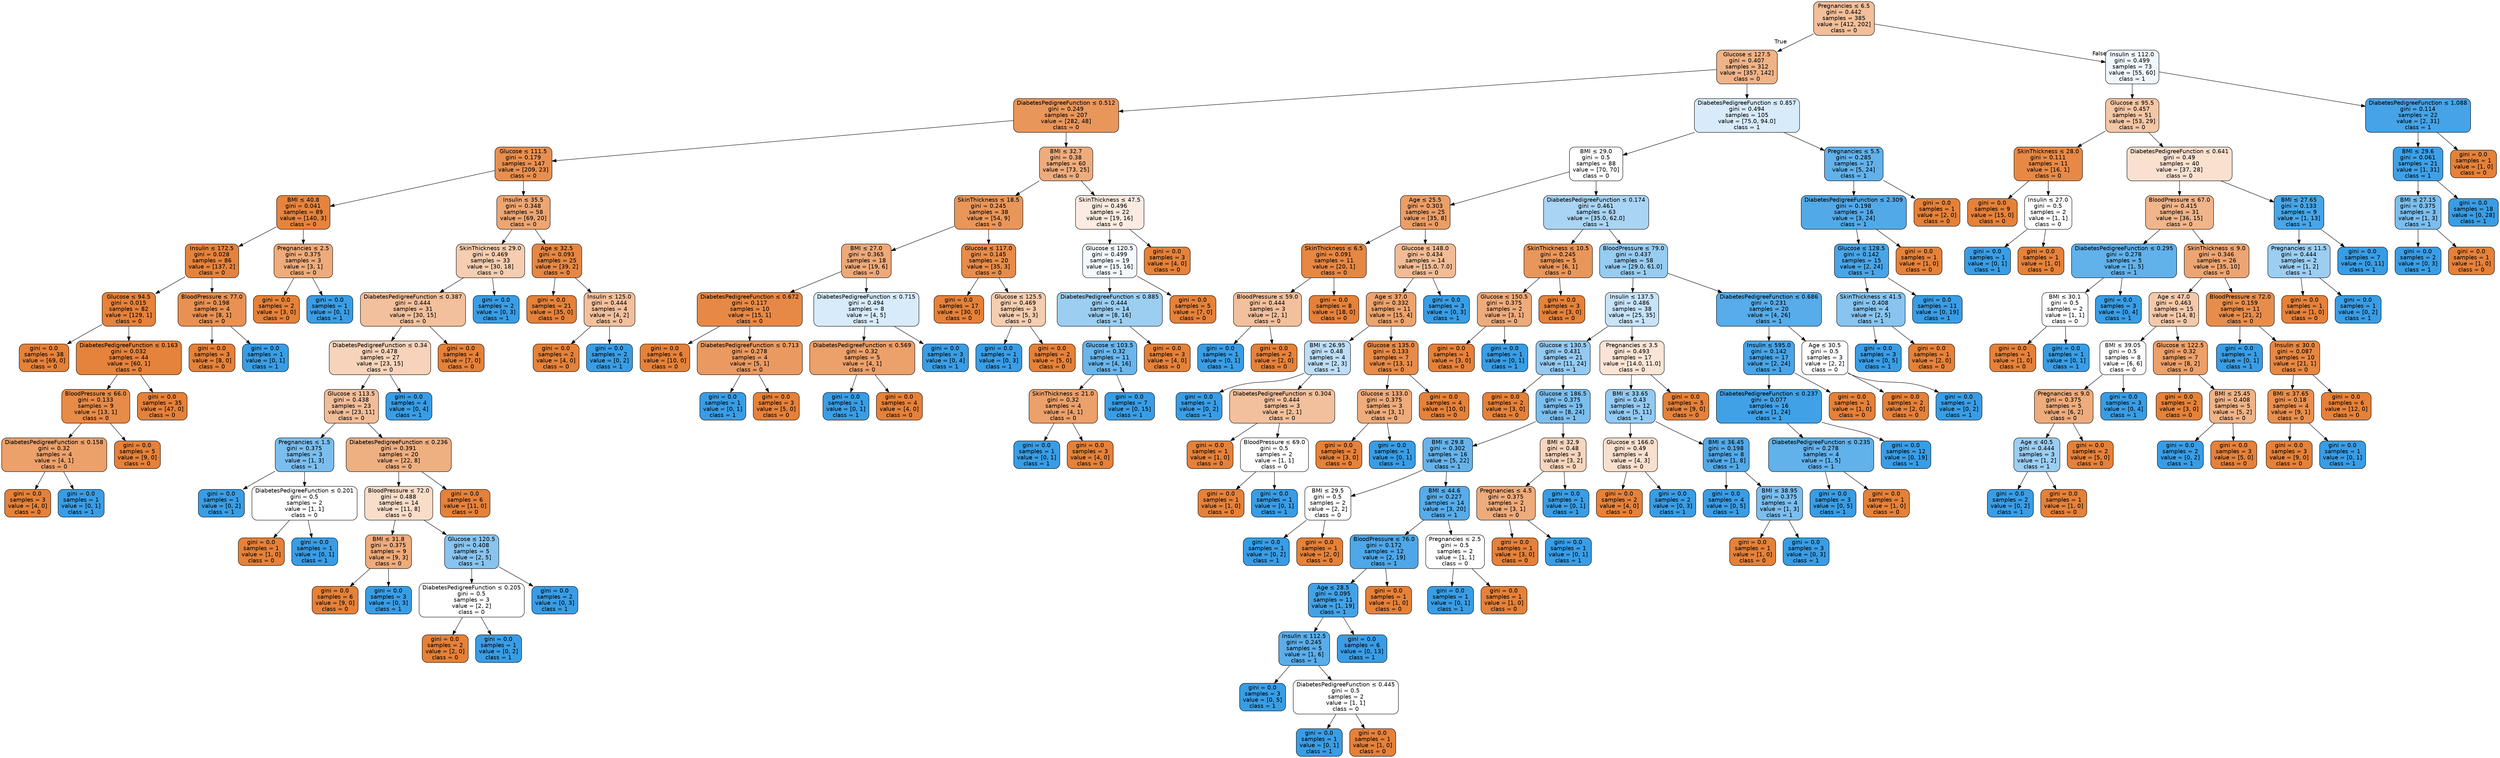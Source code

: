 digraph Tree {
node [shape=box, style="filled, rounded", color="black", fontname="helvetica"] ;
edge [fontname="helvetica"] ;
0 [label=<Pregnancies &le; 6.5<br/>gini = 0.442<br/>samples = 385<br/>value = [412, 202]<br/>class = 0>, fillcolor="#f2bf9a"] ;
1 [label=<Glucose &le; 127.5<br/>gini = 0.407<br/>samples = 312<br/>value = [357, 142]<br/>class = 0>, fillcolor="#efb388"] ;
0 -> 1 [labeldistance=2.5, labelangle=45, headlabel="True"] ;
2 [label=<DiabetesPedigreeFunction &le; 0.512<br/>gini = 0.249<br/>samples = 207<br/>value = [282, 48]<br/>class = 0>, fillcolor="#e9965b"] ;
1 -> 2 ;
3 [label=<Glucose &le; 111.5<br/>gini = 0.179<br/>samples = 147<br/>value = [209, 23]<br/>class = 0>, fillcolor="#e88f4f"] ;
2 -> 3 ;
4 [label=<BMI &le; 40.8<br/>gini = 0.041<br/>samples = 89<br/>value = [140, 3]<br/>class = 0>, fillcolor="#e6843d"] ;
3 -> 4 ;
5 [label=<Insulin &le; 172.5<br/>gini = 0.028<br/>samples = 86<br/>value = [137, 2]<br/>class = 0>, fillcolor="#e5833c"] ;
4 -> 5 ;
6 [label=<Glucose &le; 94.5<br/>gini = 0.015<br/>samples = 82<br/>value = [129, 1]<br/>class = 0>, fillcolor="#e5823b"] ;
5 -> 6 ;
7 [label=<gini = 0.0<br/>samples = 38<br/>value = [69, 0]<br/>class = 0>, fillcolor="#e58139"] ;
6 -> 7 ;
8 [label=<DiabetesPedigreeFunction &le; 0.163<br/>gini = 0.032<br/>samples = 44<br/>value = [60, 1]<br/>class = 0>, fillcolor="#e5833c"] ;
6 -> 8 ;
9 [label=<BloodPressure &le; 66.0<br/>gini = 0.133<br/>samples = 9<br/>value = [13, 1]<br/>class = 0>, fillcolor="#e78b48"] ;
8 -> 9 ;
10 [label=<DiabetesPedigreeFunction &le; 0.158<br/>gini = 0.32<br/>samples = 4<br/>value = [4, 1]<br/>class = 0>, fillcolor="#eca06a"] ;
9 -> 10 ;
11 [label=<gini = 0.0<br/>samples = 3<br/>value = [4, 0]<br/>class = 0>, fillcolor="#e58139"] ;
10 -> 11 ;
12 [label=<gini = 0.0<br/>samples = 1<br/>value = [0, 1]<br/>class = 1>, fillcolor="#399de5"] ;
10 -> 12 ;
13 [label=<gini = 0.0<br/>samples = 5<br/>value = [9, 0]<br/>class = 0>, fillcolor="#e58139"] ;
9 -> 13 ;
14 [label=<gini = 0.0<br/>samples = 35<br/>value = [47, 0]<br/>class = 0>, fillcolor="#e58139"] ;
8 -> 14 ;
15 [label=<BloodPressure &le; 77.0<br/>gini = 0.198<br/>samples = 4<br/>value = [8, 1]<br/>class = 0>, fillcolor="#e89152"] ;
5 -> 15 ;
16 [label=<gini = 0.0<br/>samples = 3<br/>value = [8, 0]<br/>class = 0>, fillcolor="#e58139"] ;
15 -> 16 ;
17 [label=<gini = 0.0<br/>samples = 1<br/>value = [0, 1]<br/>class = 1>, fillcolor="#399de5"] ;
15 -> 17 ;
18 [label=<Pregnancies &le; 2.5<br/>gini = 0.375<br/>samples = 3<br/>value = [3, 1]<br/>class = 0>, fillcolor="#eeab7b"] ;
4 -> 18 ;
19 [label=<gini = 0.0<br/>samples = 2<br/>value = [3, 0]<br/>class = 0>, fillcolor="#e58139"] ;
18 -> 19 ;
20 [label=<gini = 0.0<br/>samples = 1<br/>value = [0, 1]<br/>class = 1>, fillcolor="#399de5"] ;
18 -> 20 ;
21 [label=<Insulin &le; 35.5<br/>gini = 0.348<br/>samples = 58<br/>value = [69, 20]<br/>class = 0>, fillcolor="#eda672"] ;
3 -> 21 ;
22 [label=<SkinThickness &le; 29.0<br/>gini = 0.469<br/>samples = 33<br/>value = [30, 18]<br/>class = 0>, fillcolor="#f5cdb0"] ;
21 -> 22 ;
23 [label=<DiabetesPedigreeFunction &le; 0.387<br/>gini = 0.444<br/>samples = 31<br/>value = [30, 15]<br/>class = 0>, fillcolor="#f2c09c"] ;
22 -> 23 ;
24 [label=<DiabetesPedigreeFunction &le; 0.34<br/>gini = 0.478<br/>samples = 27<br/>value = [23, 15]<br/>class = 0>, fillcolor="#f6d3ba"] ;
23 -> 24 ;
25 [label=<Glucose &le; 113.5<br/>gini = 0.438<br/>samples = 23<br/>value = [23, 11]<br/>class = 0>, fillcolor="#f1bd98"] ;
24 -> 25 ;
26 [label=<Pregnancies &le; 1.5<br/>gini = 0.375<br/>samples = 3<br/>value = [1, 3]<br/>class = 1>, fillcolor="#7bbeee"] ;
25 -> 26 ;
27 [label=<gini = 0.0<br/>samples = 1<br/>value = [0, 2]<br/>class = 1>, fillcolor="#399de5"] ;
26 -> 27 ;
28 [label=<DiabetesPedigreeFunction &le; 0.201<br/>gini = 0.5<br/>samples = 2<br/>value = [1, 1]<br/>class = 0>, fillcolor="#ffffff"] ;
26 -> 28 ;
29 [label=<gini = 0.0<br/>samples = 1<br/>value = [1, 0]<br/>class = 0>, fillcolor="#e58139"] ;
28 -> 29 ;
30 [label=<gini = 0.0<br/>samples = 1<br/>value = [0, 1]<br/>class = 1>, fillcolor="#399de5"] ;
28 -> 30 ;
31 [label=<DiabetesPedigreeFunction &le; 0.236<br/>gini = 0.391<br/>samples = 20<br/>value = [22, 8]<br/>class = 0>, fillcolor="#eeaf81"] ;
25 -> 31 ;
32 [label=<BloodPressure &le; 72.0<br/>gini = 0.488<br/>samples = 14<br/>value = [11, 8]<br/>class = 0>, fillcolor="#f8ddc9"] ;
31 -> 32 ;
33 [label=<BMI &le; 31.8<br/>gini = 0.375<br/>samples = 9<br/>value = [9, 3]<br/>class = 0>, fillcolor="#eeab7b"] ;
32 -> 33 ;
34 [label=<gini = 0.0<br/>samples = 6<br/>value = [9, 0]<br/>class = 0>, fillcolor="#e58139"] ;
33 -> 34 ;
35 [label=<gini = 0.0<br/>samples = 3<br/>value = [0, 3]<br/>class = 1>, fillcolor="#399de5"] ;
33 -> 35 ;
36 [label=<Glucose &le; 120.5<br/>gini = 0.408<br/>samples = 5<br/>value = [2, 5]<br/>class = 1>, fillcolor="#88c4ef"] ;
32 -> 36 ;
37 [label=<DiabetesPedigreeFunction &le; 0.205<br/>gini = 0.5<br/>samples = 3<br/>value = [2, 2]<br/>class = 0>, fillcolor="#ffffff"] ;
36 -> 37 ;
38 [label=<gini = 0.0<br/>samples = 2<br/>value = [2, 0]<br/>class = 0>, fillcolor="#e58139"] ;
37 -> 38 ;
39 [label=<gini = 0.0<br/>samples = 1<br/>value = [0, 2]<br/>class = 1>, fillcolor="#399de5"] ;
37 -> 39 ;
40 [label=<gini = 0.0<br/>samples = 2<br/>value = [0, 3]<br/>class = 1>, fillcolor="#399de5"] ;
36 -> 40 ;
41 [label=<gini = 0.0<br/>samples = 6<br/>value = [11, 0]<br/>class = 0>, fillcolor="#e58139"] ;
31 -> 41 ;
42 [label=<gini = 0.0<br/>samples = 4<br/>value = [0, 4]<br/>class = 1>, fillcolor="#399de5"] ;
24 -> 42 ;
43 [label=<gini = 0.0<br/>samples = 4<br/>value = [7, 0]<br/>class = 0>, fillcolor="#e58139"] ;
23 -> 43 ;
44 [label=<gini = 0.0<br/>samples = 2<br/>value = [0, 3]<br/>class = 1>, fillcolor="#399de5"] ;
22 -> 44 ;
45 [label=<Age &le; 32.5<br/>gini = 0.093<br/>samples = 25<br/>value = [39, 2]<br/>class = 0>, fillcolor="#e68743"] ;
21 -> 45 ;
46 [label=<gini = 0.0<br/>samples = 21<br/>value = [35, 0]<br/>class = 0>, fillcolor="#e58139"] ;
45 -> 46 ;
47 [label=<Insulin &le; 125.0<br/>gini = 0.444<br/>samples = 4<br/>value = [4, 2]<br/>class = 0>, fillcolor="#f2c09c"] ;
45 -> 47 ;
48 [label=<gini = 0.0<br/>samples = 2<br/>value = [4, 0]<br/>class = 0>, fillcolor="#e58139"] ;
47 -> 48 ;
49 [label=<gini = 0.0<br/>samples = 2<br/>value = [0, 2]<br/>class = 1>, fillcolor="#399de5"] ;
47 -> 49 ;
50 [label=<BMI &le; 32.7<br/>gini = 0.38<br/>samples = 60<br/>value = [73, 25]<br/>class = 0>, fillcolor="#eeac7d"] ;
2 -> 50 ;
51 [label=<SkinThickness &le; 18.5<br/>gini = 0.245<br/>samples = 38<br/>value = [54, 9]<br/>class = 0>, fillcolor="#e9965a"] ;
50 -> 51 ;
52 [label=<BMI &le; 27.0<br/>gini = 0.365<br/>samples = 18<br/>value = [19, 6]<br/>class = 0>, fillcolor="#eda978"] ;
51 -> 52 ;
53 [label=<DiabetesPedigreeFunction &le; 0.672<br/>gini = 0.117<br/>samples = 10<br/>value = [15, 1]<br/>class = 0>, fillcolor="#e78946"] ;
52 -> 53 ;
54 [label=<gini = 0.0<br/>samples = 6<br/>value = [10, 0]<br/>class = 0>, fillcolor="#e58139"] ;
53 -> 54 ;
55 [label=<DiabetesPedigreeFunction &le; 0.713<br/>gini = 0.278<br/>samples = 4<br/>value = [5, 1]<br/>class = 0>, fillcolor="#ea9a61"] ;
53 -> 55 ;
56 [label=<gini = 0.0<br/>samples = 1<br/>value = [0, 1]<br/>class = 1>, fillcolor="#399de5"] ;
55 -> 56 ;
57 [label=<gini = 0.0<br/>samples = 3<br/>value = [5, 0]<br/>class = 0>, fillcolor="#e58139"] ;
55 -> 57 ;
58 [label=<DiabetesPedigreeFunction &le; 0.715<br/>gini = 0.494<br/>samples = 8<br/>value = [4, 5]<br/>class = 1>, fillcolor="#d7ebfa"] ;
52 -> 58 ;
59 [label=<DiabetesPedigreeFunction &le; 0.569<br/>gini = 0.32<br/>samples = 5<br/>value = [4, 1]<br/>class = 0>, fillcolor="#eca06a"] ;
58 -> 59 ;
60 [label=<gini = 0.0<br/>samples = 1<br/>value = [0, 1]<br/>class = 1>, fillcolor="#399de5"] ;
59 -> 60 ;
61 [label=<gini = 0.0<br/>samples = 4<br/>value = [4, 0]<br/>class = 0>, fillcolor="#e58139"] ;
59 -> 61 ;
62 [label=<gini = 0.0<br/>samples = 3<br/>value = [0, 4]<br/>class = 1>, fillcolor="#399de5"] ;
58 -> 62 ;
63 [label=<Glucose &le; 117.0<br/>gini = 0.145<br/>samples = 20<br/>value = [35, 3]<br/>class = 0>, fillcolor="#e78c4a"] ;
51 -> 63 ;
64 [label=<gini = 0.0<br/>samples = 17<br/>value = [30, 0]<br/>class = 0>, fillcolor="#e58139"] ;
63 -> 64 ;
65 [label=<Glucose &le; 125.5<br/>gini = 0.469<br/>samples = 3<br/>value = [5, 3]<br/>class = 0>, fillcolor="#f5cdb0"] ;
63 -> 65 ;
66 [label=<gini = 0.0<br/>samples = 1<br/>value = [0, 3]<br/>class = 1>, fillcolor="#399de5"] ;
65 -> 66 ;
67 [label=<gini = 0.0<br/>samples = 2<br/>value = [5, 0]<br/>class = 0>, fillcolor="#e58139"] ;
65 -> 67 ;
68 [label=<SkinThickness &le; 47.5<br/>gini = 0.496<br/>samples = 22<br/>value = [19, 16]<br/>class = 0>, fillcolor="#fbebe0"] ;
50 -> 68 ;
69 [label=<Glucose &le; 120.5<br/>gini = 0.499<br/>samples = 19<br/>value = [15, 16]<br/>class = 1>, fillcolor="#f3f9fd"] ;
68 -> 69 ;
70 [label=<DiabetesPedigreeFunction &le; 0.885<br/>gini = 0.444<br/>samples = 14<br/>value = [8, 16]<br/>class = 1>, fillcolor="#9ccef2"] ;
69 -> 70 ;
71 [label=<Glucose &le; 103.5<br/>gini = 0.32<br/>samples = 11<br/>value = [4, 16]<br/>class = 1>, fillcolor="#6ab6ec"] ;
70 -> 71 ;
72 [label=<SkinThickness &le; 21.0<br/>gini = 0.32<br/>samples = 4<br/>value = [4, 1]<br/>class = 0>, fillcolor="#eca06a"] ;
71 -> 72 ;
73 [label=<gini = 0.0<br/>samples = 1<br/>value = [0, 1]<br/>class = 1>, fillcolor="#399de5"] ;
72 -> 73 ;
74 [label=<gini = 0.0<br/>samples = 3<br/>value = [4, 0]<br/>class = 0>, fillcolor="#e58139"] ;
72 -> 74 ;
75 [label=<gini = 0.0<br/>samples = 7<br/>value = [0, 15]<br/>class = 1>, fillcolor="#399de5"] ;
71 -> 75 ;
76 [label=<gini = 0.0<br/>samples = 3<br/>value = [4, 0]<br/>class = 0>, fillcolor="#e58139"] ;
70 -> 76 ;
77 [label=<gini = 0.0<br/>samples = 5<br/>value = [7, 0]<br/>class = 0>, fillcolor="#e58139"] ;
69 -> 77 ;
78 [label=<gini = 0.0<br/>samples = 3<br/>value = [4, 0]<br/>class = 0>, fillcolor="#e58139"] ;
68 -> 78 ;
79 [label=<DiabetesPedigreeFunction &le; 0.857<br/>gini = 0.494<br/>samples = 105<br/>value = [75.0, 94.0]<br/>class = 1>, fillcolor="#d7ebfa"] ;
1 -> 79 ;
80 [label=<BMI &le; 29.0<br/>gini = 0.5<br/>samples = 88<br/>value = [70, 70]<br/>class = 0>, fillcolor="#ffffff"] ;
79 -> 80 ;
81 [label=<Age &le; 25.5<br/>gini = 0.303<br/>samples = 25<br/>value = [35, 8]<br/>class = 0>, fillcolor="#eb9e66"] ;
80 -> 81 ;
82 [label=<SkinThickness &le; 6.5<br/>gini = 0.091<br/>samples = 11<br/>value = [20, 1]<br/>class = 0>, fillcolor="#e68743"] ;
81 -> 82 ;
83 [label=<BloodPressure &le; 59.0<br/>gini = 0.444<br/>samples = 3<br/>value = [2, 1]<br/>class = 0>, fillcolor="#f2c09c"] ;
82 -> 83 ;
84 [label=<gini = 0.0<br/>samples = 1<br/>value = [0, 1]<br/>class = 1>, fillcolor="#399de5"] ;
83 -> 84 ;
85 [label=<gini = 0.0<br/>samples = 2<br/>value = [2, 0]<br/>class = 0>, fillcolor="#e58139"] ;
83 -> 85 ;
86 [label=<gini = 0.0<br/>samples = 8<br/>value = [18, 0]<br/>class = 0>, fillcolor="#e58139"] ;
82 -> 86 ;
87 [label=<Glucose &le; 148.0<br/>gini = 0.434<br/>samples = 14<br/>value = [15.0, 7.0]<br/>class = 0>, fillcolor="#f1bc95"] ;
81 -> 87 ;
88 [label=<Age &le; 37.0<br/>gini = 0.332<br/>samples = 11<br/>value = [15, 4]<br/>class = 0>, fillcolor="#eca36e"] ;
87 -> 88 ;
89 [label=<BMI &le; 26.95<br/>gini = 0.48<br/>samples = 4<br/>value = [2, 3]<br/>class = 1>, fillcolor="#bddef6"] ;
88 -> 89 ;
90 [label=<gini = 0.0<br/>samples = 1<br/>value = [0, 2]<br/>class = 1>, fillcolor="#399de5"] ;
89 -> 90 ;
91 [label=<DiabetesPedigreeFunction &le; 0.304<br/>gini = 0.444<br/>samples = 3<br/>value = [2, 1]<br/>class = 0>, fillcolor="#f2c09c"] ;
89 -> 91 ;
92 [label=<gini = 0.0<br/>samples = 1<br/>value = [1, 0]<br/>class = 0>, fillcolor="#e58139"] ;
91 -> 92 ;
93 [label=<BloodPressure &le; 69.0<br/>gini = 0.5<br/>samples = 2<br/>value = [1, 1]<br/>class = 0>, fillcolor="#ffffff"] ;
91 -> 93 ;
94 [label=<gini = 0.0<br/>samples = 1<br/>value = [1, 0]<br/>class = 0>, fillcolor="#e58139"] ;
93 -> 94 ;
95 [label=<gini = 0.0<br/>samples = 1<br/>value = [0, 1]<br/>class = 1>, fillcolor="#399de5"] ;
93 -> 95 ;
96 [label=<Glucose &le; 135.0<br/>gini = 0.133<br/>samples = 7<br/>value = [13, 1]<br/>class = 0>, fillcolor="#e78b48"] ;
88 -> 96 ;
97 [label=<Glucose &le; 133.0<br/>gini = 0.375<br/>samples = 3<br/>value = [3, 1]<br/>class = 0>, fillcolor="#eeab7b"] ;
96 -> 97 ;
98 [label=<gini = 0.0<br/>samples = 2<br/>value = [3, 0]<br/>class = 0>, fillcolor="#e58139"] ;
97 -> 98 ;
99 [label=<gini = 0.0<br/>samples = 1<br/>value = [0, 1]<br/>class = 1>, fillcolor="#399de5"] ;
97 -> 99 ;
100 [label=<gini = 0.0<br/>samples = 4<br/>value = [10, 0]<br/>class = 0>, fillcolor="#e58139"] ;
96 -> 100 ;
101 [label=<gini = 0.0<br/>samples = 3<br/>value = [0, 3]<br/>class = 1>, fillcolor="#399de5"] ;
87 -> 101 ;
102 [label=<DiabetesPedigreeFunction &le; 0.174<br/>gini = 0.461<br/>samples = 63<br/>value = [35.0, 62.0]<br/>class = 1>, fillcolor="#a9d4f4"] ;
80 -> 102 ;
103 [label=<SkinThickness &le; 10.5<br/>gini = 0.245<br/>samples = 5<br/>value = [6, 1]<br/>class = 0>, fillcolor="#e9965a"] ;
102 -> 103 ;
104 [label=<Glucose &le; 150.5<br/>gini = 0.375<br/>samples = 2<br/>value = [3, 1]<br/>class = 0>, fillcolor="#eeab7b"] ;
103 -> 104 ;
105 [label=<gini = 0.0<br/>samples = 1<br/>value = [3, 0]<br/>class = 0>, fillcolor="#e58139"] ;
104 -> 105 ;
106 [label=<gini = 0.0<br/>samples = 1<br/>value = [0, 1]<br/>class = 1>, fillcolor="#399de5"] ;
104 -> 106 ;
107 [label=<gini = 0.0<br/>samples = 3<br/>value = [3, 0]<br/>class = 0>, fillcolor="#e58139"] ;
103 -> 107 ;
108 [label=<BloodPressure &le; 79.0<br/>gini = 0.437<br/>samples = 58<br/>value = [29.0, 61.0]<br/>class = 1>, fillcolor="#97ccf1"] ;
102 -> 108 ;
109 [label=<Insulin &le; 137.5<br/>gini = 0.486<br/>samples = 38<br/>value = [25, 35]<br/>class = 1>, fillcolor="#c6e3f8"] ;
108 -> 109 ;
110 [label=<Glucose &le; 130.5<br/>gini = 0.431<br/>samples = 21<br/>value = [11, 24]<br/>class = 1>, fillcolor="#94caf1"] ;
109 -> 110 ;
111 [label=<gini = 0.0<br/>samples = 2<br/>value = [3, 0]<br/>class = 0>, fillcolor="#e58139"] ;
110 -> 111 ;
112 [label=<Glucose &le; 186.5<br/>gini = 0.375<br/>samples = 19<br/>value = [8, 24]<br/>class = 1>, fillcolor="#7bbeee"] ;
110 -> 112 ;
113 [label=<BMI &le; 29.8<br/>gini = 0.302<br/>samples = 16<br/>value = [5, 22]<br/>class = 1>, fillcolor="#66b3eb"] ;
112 -> 113 ;
114 [label=<BMI &le; 29.5<br/>gini = 0.5<br/>samples = 2<br/>value = [2, 2]<br/>class = 0>, fillcolor="#ffffff"] ;
113 -> 114 ;
115 [label=<gini = 0.0<br/>samples = 1<br/>value = [0, 2]<br/>class = 1>, fillcolor="#399de5"] ;
114 -> 115 ;
116 [label=<gini = 0.0<br/>samples = 1<br/>value = [2, 0]<br/>class = 0>, fillcolor="#e58139"] ;
114 -> 116 ;
117 [label=<BMI &le; 44.6<br/>gini = 0.227<br/>samples = 14<br/>value = [3, 20]<br/>class = 1>, fillcolor="#57ace9"] ;
113 -> 117 ;
118 [label=<BloodPressure &le; 76.0<br/>gini = 0.172<br/>samples = 12<br/>value = [2, 19]<br/>class = 1>, fillcolor="#4ea7e8"] ;
117 -> 118 ;
119 [label=<Age &le; 28.5<br/>gini = 0.095<br/>samples = 11<br/>value = [1, 19]<br/>class = 1>, fillcolor="#43a2e6"] ;
118 -> 119 ;
120 [label=<Insulin &le; 112.5<br/>gini = 0.245<br/>samples = 5<br/>value = [1, 6]<br/>class = 1>, fillcolor="#5aade9"] ;
119 -> 120 ;
121 [label=<gini = 0.0<br/>samples = 3<br/>value = [0, 5]<br/>class = 1>, fillcolor="#399de5"] ;
120 -> 121 ;
122 [label=<DiabetesPedigreeFunction &le; 0.445<br/>gini = 0.5<br/>samples = 2<br/>value = [1, 1]<br/>class = 0>, fillcolor="#ffffff"] ;
120 -> 122 ;
123 [label=<gini = 0.0<br/>samples = 1<br/>value = [0, 1]<br/>class = 1>, fillcolor="#399de5"] ;
122 -> 123 ;
124 [label=<gini = 0.0<br/>samples = 1<br/>value = [1, 0]<br/>class = 0>, fillcolor="#e58139"] ;
122 -> 124 ;
125 [label=<gini = 0.0<br/>samples = 6<br/>value = [0, 13]<br/>class = 1>, fillcolor="#399de5"] ;
119 -> 125 ;
126 [label=<gini = 0.0<br/>samples = 1<br/>value = [1, 0]<br/>class = 0>, fillcolor="#e58139"] ;
118 -> 126 ;
127 [label=<Pregnancies &le; 2.5<br/>gini = 0.5<br/>samples = 2<br/>value = [1, 1]<br/>class = 0>, fillcolor="#ffffff"] ;
117 -> 127 ;
128 [label=<gini = 0.0<br/>samples = 1<br/>value = [0, 1]<br/>class = 1>, fillcolor="#399de5"] ;
127 -> 128 ;
129 [label=<gini = 0.0<br/>samples = 1<br/>value = [1, 0]<br/>class = 0>, fillcolor="#e58139"] ;
127 -> 129 ;
130 [label=<BMI &le; 32.9<br/>gini = 0.48<br/>samples = 3<br/>value = [3, 2]<br/>class = 0>, fillcolor="#f6d5bd"] ;
112 -> 130 ;
131 [label=<Pregnancies &le; 4.5<br/>gini = 0.375<br/>samples = 2<br/>value = [3, 1]<br/>class = 0>, fillcolor="#eeab7b"] ;
130 -> 131 ;
132 [label=<gini = 0.0<br/>samples = 1<br/>value = [3, 0]<br/>class = 0>, fillcolor="#e58139"] ;
131 -> 132 ;
133 [label=<gini = 0.0<br/>samples = 1<br/>value = [0, 1]<br/>class = 1>, fillcolor="#399de5"] ;
131 -> 133 ;
134 [label=<gini = 0.0<br/>samples = 1<br/>value = [0, 1]<br/>class = 1>, fillcolor="#399de5"] ;
130 -> 134 ;
135 [label=<Pregnancies &le; 3.5<br/>gini = 0.493<br/>samples = 17<br/>value = [14.0, 11.0]<br/>class = 0>, fillcolor="#f9e4d5"] ;
109 -> 135 ;
136 [label=<BMI &le; 33.65<br/>gini = 0.43<br/>samples = 12<br/>value = [5, 11]<br/>class = 1>, fillcolor="#93caf1"] ;
135 -> 136 ;
137 [label=<Glucose &le; 166.0<br/>gini = 0.49<br/>samples = 4<br/>value = [4, 3]<br/>class = 0>, fillcolor="#f8e0ce"] ;
136 -> 137 ;
138 [label=<gini = 0.0<br/>samples = 2<br/>value = [4, 0]<br/>class = 0>, fillcolor="#e58139"] ;
137 -> 138 ;
139 [label=<gini = 0.0<br/>samples = 2<br/>value = [0, 3]<br/>class = 1>, fillcolor="#399de5"] ;
137 -> 139 ;
140 [label=<BMI &le; 36.45<br/>gini = 0.198<br/>samples = 8<br/>value = [1, 8]<br/>class = 1>, fillcolor="#52a9e8"] ;
136 -> 140 ;
141 [label=<gini = 0.0<br/>samples = 4<br/>value = [0, 5]<br/>class = 1>, fillcolor="#399de5"] ;
140 -> 141 ;
142 [label=<BMI &le; 38.95<br/>gini = 0.375<br/>samples = 4<br/>value = [1, 3]<br/>class = 1>, fillcolor="#7bbeee"] ;
140 -> 142 ;
143 [label=<gini = 0.0<br/>samples = 1<br/>value = [1, 0]<br/>class = 0>, fillcolor="#e58139"] ;
142 -> 143 ;
144 [label=<gini = 0.0<br/>samples = 3<br/>value = [0, 3]<br/>class = 1>, fillcolor="#399de5"] ;
142 -> 144 ;
145 [label=<gini = 0.0<br/>samples = 5<br/>value = [9, 0]<br/>class = 0>, fillcolor="#e58139"] ;
135 -> 145 ;
146 [label=<DiabetesPedigreeFunction &le; 0.686<br/>gini = 0.231<br/>samples = 20<br/>value = [4, 26]<br/>class = 1>, fillcolor="#57ace9"] ;
108 -> 146 ;
147 [label=<Insulin &le; 595.0<br/>gini = 0.142<br/>samples = 17<br/>value = [2, 24]<br/>class = 1>, fillcolor="#49a5e7"] ;
146 -> 147 ;
148 [label=<DiabetesPedigreeFunction &le; 0.237<br/>gini = 0.077<br/>samples = 16<br/>value = [1, 24]<br/>class = 1>, fillcolor="#41a1e6"] ;
147 -> 148 ;
149 [label=<DiabetesPedigreeFunction &le; 0.235<br/>gini = 0.278<br/>samples = 4<br/>value = [1, 5]<br/>class = 1>, fillcolor="#61b1ea"] ;
148 -> 149 ;
150 [label=<gini = 0.0<br/>samples = 3<br/>value = [0, 5]<br/>class = 1>, fillcolor="#399de5"] ;
149 -> 150 ;
151 [label=<gini = 0.0<br/>samples = 1<br/>value = [1, 0]<br/>class = 0>, fillcolor="#e58139"] ;
149 -> 151 ;
152 [label=<gini = 0.0<br/>samples = 12<br/>value = [0, 19]<br/>class = 1>, fillcolor="#399de5"] ;
148 -> 152 ;
153 [label=<gini = 0.0<br/>samples = 1<br/>value = [1, 0]<br/>class = 0>, fillcolor="#e58139"] ;
147 -> 153 ;
154 [label=<Age &le; 30.5<br/>gini = 0.5<br/>samples = 3<br/>value = [2, 2]<br/>class = 0>, fillcolor="#ffffff"] ;
146 -> 154 ;
155 [label=<gini = 0.0<br/>samples = 2<br/>value = [2, 0]<br/>class = 0>, fillcolor="#e58139"] ;
154 -> 155 ;
156 [label=<gini = 0.0<br/>samples = 1<br/>value = [0, 2]<br/>class = 1>, fillcolor="#399de5"] ;
154 -> 156 ;
157 [label=<Pregnancies &le; 5.5<br/>gini = 0.285<br/>samples = 17<br/>value = [5, 24]<br/>class = 1>, fillcolor="#62b1ea"] ;
79 -> 157 ;
158 [label=<DiabetesPedigreeFunction &le; 2.309<br/>gini = 0.198<br/>samples = 16<br/>value = [3, 24]<br/>class = 1>, fillcolor="#52a9e8"] ;
157 -> 158 ;
159 [label=<Glucose &le; 128.5<br/>gini = 0.142<br/>samples = 15<br/>value = [2, 24]<br/>class = 1>, fillcolor="#49a5e7"] ;
158 -> 159 ;
160 [label=<SkinThickness &le; 41.5<br/>gini = 0.408<br/>samples = 4<br/>value = [2, 5]<br/>class = 1>, fillcolor="#88c4ef"] ;
159 -> 160 ;
161 [label=<gini = 0.0<br/>samples = 3<br/>value = [0, 5]<br/>class = 1>, fillcolor="#399de5"] ;
160 -> 161 ;
162 [label=<gini = 0.0<br/>samples = 1<br/>value = [2, 0]<br/>class = 0>, fillcolor="#e58139"] ;
160 -> 162 ;
163 [label=<gini = 0.0<br/>samples = 11<br/>value = [0, 19]<br/>class = 1>, fillcolor="#399de5"] ;
159 -> 163 ;
164 [label=<gini = 0.0<br/>samples = 1<br/>value = [1, 0]<br/>class = 0>, fillcolor="#e58139"] ;
158 -> 164 ;
165 [label=<gini = 0.0<br/>samples = 1<br/>value = [2, 0]<br/>class = 0>, fillcolor="#e58139"] ;
157 -> 165 ;
166 [label=<Insulin &le; 112.0<br/>gini = 0.499<br/>samples = 73<br/>value = [55, 60]<br/>class = 1>, fillcolor="#eff7fd"] ;
0 -> 166 [labeldistance=2.5, labelangle=-45, headlabel="False"] ;
167 [label=<Glucose &le; 95.5<br/>gini = 0.457<br/>samples = 51<br/>value = [53, 29]<br/>class = 0>, fillcolor="#f3c6a5"] ;
166 -> 167 ;
168 [label=<SkinThickness &le; 28.0<br/>gini = 0.111<br/>samples = 11<br/>value = [16, 1]<br/>class = 0>, fillcolor="#e78945"] ;
167 -> 168 ;
169 [label=<gini = 0.0<br/>samples = 9<br/>value = [15, 0]<br/>class = 0>, fillcolor="#e58139"] ;
168 -> 169 ;
170 [label=<Insulin &le; 27.0<br/>gini = 0.5<br/>samples = 2<br/>value = [1, 1]<br/>class = 0>, fillcolor="#ffffff"] ;
168 -> 170 ;
171 [label=<gini = 0.0<br/>samples = 1<br/>value = [0, 1]<br/>class = 1>, fillcolor="#399de5"] ;
170 -> 171 ;
172 [label=<gini = 0.0<br/>samples = 1<br/>value = [1, 0]<br/>class = 0>, fillcolor="#e58139"] ;
170 -> 172 ;
173 [label=<DiabetesPedigreeFunction &le; 0.641<br/>gini = 0.49<br/>samples = 40<br/>value = [37, 28]<br/>class = 0>, fillcolor="#f9e0cf"] ;
167 -> 173 ;
174 [label=<BloodPressure &le; 67.0<br/>gini = 0.415<br/>samples = 31<br/>value = [36, 15]<br/>class = 0>, fillcolor="#f0b58b"] ;
173 -> 174 ;
175 [label=<DiabetesPedigreeFunction &le; 0.295<br/>gini = 0.278<br/>samples = 5<br/>value = [1, 5]<br/>class = 1>, fillcolor="#61b1ea"] ;
174 -> 175 ;
176 [label=<BMI &le; 30.1<br/>gini = 0.5<br/>samples = 2<br/>value = [1, 1]<br/>class = 0>, fillcolor="#ffffff"] ;
175 -> 176 ;
177 [label=<gini = 0.0<br/>samples = 1<br/>value = [1, 0]<br/>class = 0>, fillcolor="#e58139"] ;
176 -> 177 ;
178 [label=<gini = 0.0<br/>samples = 1<br/>value = [0, 1]<br/>class = 1>, fillcolor="#399de5"] ;
176 -> 178 ;
179 [label=<gini = 0.0<br/>samples = 3<br/>value = [0, 4]<br/>class = 1>, fillcolor="#399de5"] ;
175 -> 179 ;
180 [label=<SkinThickness &le; 9.0<br/>gini = 0.346<br/>samples = 26<br/>value = [35, 10]<br/>class = 0>, fillcolor="#eca572"] ;
174 -> 180 ;
181 [label=<Age &le; 47.0<br/>gini = 0.463<br/>samples = 15<br/>value = [14, 8]<br/>class = 0>, fillcolor="#f4c9aa"] ;
180 -> 181 ;
182 [label=<BMI &le; 39.05<br/>gini = 0.5<br/>samples = 8<br/>value = [6, 6]<br/>class = 0>, fillcolor="#ffffff"] ;
181 -> 182 ;
183 [label=<Pregnancies &le; 9.0<br/>gini = 0.375<br/>samples = 5<br/>value = [6, 2]<br/>class = 0>, fillcolor="#eeab7b"] ;
182 -> 183 ;
184 [label=<Age &le; 40.5<br/>gini = 0.444<br/>samples = 3<br/>value = [1, 2]<br/>class = 1>, fillcolor="#9ccef2"] ;
183 -> 184 ;
185 [label=<gini = 0.0<br/>samples = 2<br/>value = [0, 2]<br/>class = 1>, fillcolor="#399de5"] ;
184 -> 185 ;
186 [label=<gini = 0.0<br/>samples = 1<br/>value = [1, 0]<br/>class = 0>, fillcolor="#e58139"] ;
184 -> 186 ;
187 [label=<gini = 0.0<br/>samples = 2<br/>value = [5, 0]<br/>class = 0>, fillcolor="#e58139"] ;
183 -> 187 ;
188 [label=<gini = 0.0<br/>samples = 3<br/>value = [0, 4]<br/>class = 1>, fillcolor="#399de5"] ;
182 -> 188 ;
189 [label=<Glucose &le; 122.5<br/>gini = 0.32<br/>samples = 7<br/>value = [8, 2]<br/>class = 0>, fillcolor="#eca06a"] ;
181 -> 189 ;
190 [label=<gini = 0.0<br/>samples = 2<br/>value = [3, 0]<br/>class = 0>, fillcolor="#e58139"] ;
189 -> 190 ;
191 [label=<BMI &le; 25.45<br/>gini = 0.408<br/>samples = 5<br/>value = [5, 2]<br/>class = 0>, fillcolor="#efb388"] ;
189 -> 191 ;
192 [label=<gini = 0.0<br/>samples = 2<br/>value = [0, 2]<br/>class = 1>, fillcolor="#399de5"] ;
191 -> 192 ;
193 [label=<gini = 0.0<br/>samples = 3<br/>value = [5, 0]<br/>class = 0>, fillcolor="#e58139"] ;
191 -> 193 ;
194 [label=<BloodPressure &le; 72.0<br/>gini = 0.159<br/>samples = 11<br/>value = [21, 2]<br/>class = 0>, fillcolor="#e78d4c"] ;
180 -> 194 ;
195 [label=<gini = 0.0<br/>samples = 1<br/>value = [0, 1]<br/>class = 1>, fillcolor="#399de5"] ;
194 -> 195 ;
196 [label=<Insulin &le; 30.0<br/>gini = 0.087<br/>samples = 10<br/>value = [21, 1]<br/>class = 0>, fillcolor="#e68742"] ;
194 -> 196 ;
197 [label=<BMI &le; 37.65<br/>gini = 0.18<br/>samples = 4<br/>value = [9, 1]<br/>class = 0>, fillcolor="#e88f4f"] ;
196 -> 197 ;
198 [label=<gini = 0.0<br/>samples = 3<br/>value = [9, 0]<br/>class = 0>, fillcolor="#e58139"] ;
197 -> 198 ;
199 [label=<gini = 0.0<br/>samples = 1<br/>value = [0, 1]<br/>class = 1>, fillcolor="#399de5"] ;
197 -> 199 ;
200 [label=<gini = 0.0<br/>samples = 6<br/>value = [12, 0]<br/>class = 0>, fillcolor="#e58139"] ;
196 -> 200 ;
201 [label=<BMI &le; 27.65<br/>gini = 0.133<br/>samples = 9<br/>value = [1, 13]<br/>class = 1>, fillcolor="#48a5e7"] ;
173 -> 201 ;
202 [label=<Pregnancies &le; 11.5<br/>gini = 0.444<br/>samples = 2<br/>value = [1, 2]<br/>class = 1>, fillcolor="#9ccef2"] ;
201 -> 202 ;
203 [label=<gini = 0.0<br/>samples = 1<br/>value = [1, 0]<br/>class = 0>, fillcolor="#e58139"] ;
202 -> 203 ;
204 [label=<gini = 0.0<br/>samples = 1<br/>value = [0, 2]<br/>class = 1>, fillcolor="#399de5"] ;
202 -> 204 ;
205 [label=<gini = 0.0<br/>samples = 7<br/>value = [0, 11]<br/>class = 1>, fillcolor="#399de5"] ;
201 -> 205 ;
206 [label=<DiabetesPedigreeFunction &le; 1.088<br/>gini = 0.114<br/>samples = 22<br/>value = [2, 31]<br/>class = 1>, fillcolor="#46a3e7"] ;
166 -> 206 ;
207 [label=<BMI &le; 29.6<br/>gini = 0.061<br/>samples = 21<br/>value = [1, 31]<br/>class = 1>, fillcolor="#3fa0e6"] ;
206 -> 207 ;
208 [label=<BMI &le; 27.15<br/>gini = 0.375<br/>samples = 3<br/>value = [1, 3]<br/>class = 1>, fillcolor="#7bbeee"] ;
207 -> 208 ;
209 [label=<gini = 0.0<br/>samples = 2<br/>value = [0, 3]<br/>class = 1>, fillcolor="#399de5"] ;
208 -> 209 ;
210 [label=<gini = 0.0<br/>samples = 1<br/>value = [1, 0]<br/>class = 0>, fillcolor="#e58139"] ;
208 -> 210 ;
211 [label=<gini = 0.0<br/>samples = 18<br/>value = [0, 28]<br/>class = 1>, fillcolor="#399de5"] ;
207 -> 211 ;
212 [label=<gini = 0.0<br/>samples = 1<br/>value = [1, 0]<br/>class = 0>, fillcolor="#e58139"] ;
206 -> 212 ;
}